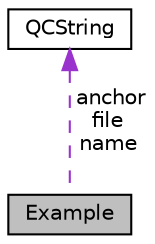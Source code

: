digraph "Example"
{
 // INTERACTIVE_SVG=YES
 // LATEX_PDF_SIZE
  edge [fontname="Helvetica",fontsize="10",labelfontname="Helvetica",labelfontsize="10"];
  node [fontname="Helvetica",fontsize="10",shape=record];
  Node1 [label="Example",height=0.2,width=0.4,color="black", fillcolor="grey75", style="filled", fontcolor="black",tooltip="Data associated with an example."];
  Node2 -> Node1 [dir="back",color="darkorchid3",fontsize="10",style="dashed",label=" anchor\nfile\nname" ,fontname="Helvetica"];
  Node2 [label="QCString",height=0.2,width=0.4,color="black", fillcolor="white", style="filled",URL="$d9/d45/class_q_c_string.html",tooltip="This is an alternative implementation of QCString."];
}
